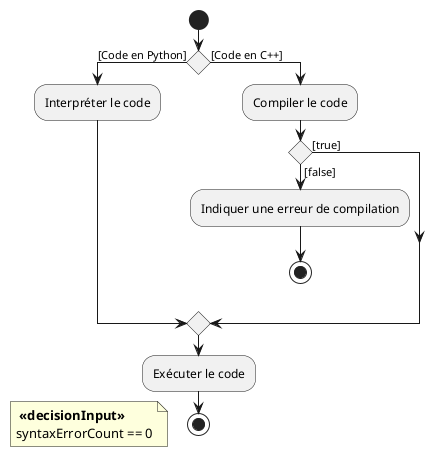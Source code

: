 @startuml
start

if () then ([Code en Python])
  :Interpréter le code;
else ([Code en C++])
  :Compiler le code;
  if () then ([false])
    :Indiquer une erreur de compilation;
    stop
  else ([true])
  endif
endif
:Exécuter le code;

stop
    floating note
    <b> <<decisionInput>> </b>
    syntaxErrorCount == 0
    end note
@enduml